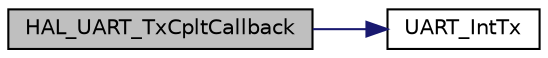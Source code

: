 digraph "HAL_UART_TxCpltCallback"
{
  edge [fontname="Helvetica",fontsize="10",labelfontname="Helvetica",labelfontsize="10"];
  node [fontname="Helvetica",fontsize="10",shape=record];
  rankdir="LR";
  Node6 [label="HAL_UART_TxCpltCallback",height=0.2,width=0.4,color="black", fillcolor="grey75", style="filled", fontcolor="black"];
  Node6 -> Node7 [color="midnightblue",fontsize="10",style="solid",fontname="Helvetica"];
  Node7 [label="UART_IntTx",height=0.2,width=0.4,color="black", fillcolor="white", style="filled",URL="$uart_8c.html#a4bc35f7b6e2bd8b6b857e21bd7c5b2d1",tooltip="UART_IntTx is responsible for handling send requests. "];
}
